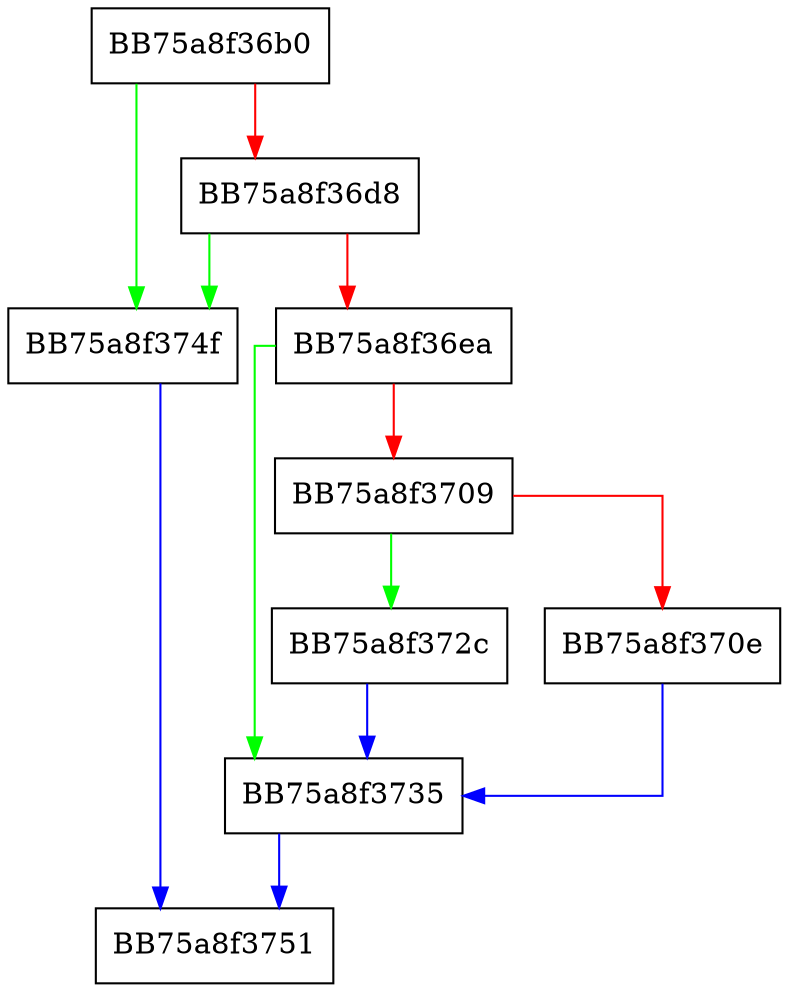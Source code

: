 digraph read_all_telemetry_data {
  node [shape="box"];
  graph [splines=ortho];
  BB75a8f36b0 -> BB75a8f374f [color="green"];
  BB75a8f36b0 -> BB75a8f36d8 [color="red"];
  BB75a8f36d8 -> BB75a8f374f [color="green"];
  BB75a8f36d8 -> BB75a8f36ea [color="red"];
  BB75a8f36ea -> BB75a8f3735 [color="green"];
  BB75a8f36ea -> BB75a8f3709 [color="red"];
  BB75a8f3709 -> BB75a8f372c [color="green"];
  BB75a8f3709 -> BB75a8f370e [color="red"];
  BB75a8f370e -> BB75a8f3735 [color="blue"];
  BB75a8f372c -> BB75a8f3735 [color="blue"];
  BB75a8f3735 -> BB75a8f3751 [color="blue"];
  BB75a8f374f -> BB75a8f3751 [color="blue"];
}